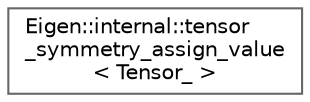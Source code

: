 digraph "类继承关系图"
{
 // LATEX_PDF_SIZE
  bgcolor="transparent";
  edge [fontname=Helvetica,fontsize=10,labelfontname=Helvetica,labelfontsize=10];
  node [fontname=Helvetica,fontsize=10,shape=box,height=0.2,width=0.4];
  rankdir="LR";
  Node0 [id="Node000000",label="Eigen::internal::tensor\l_symmetry_assign_value\l\< Tensor_ \>",height=0.2,width=0.4,color="grey40", fillcolor="white", style="filled",URL="$struct_eigen_1_1internal_1_1tensor__symmetry__assign__value.html",tooltip=" "];
}
